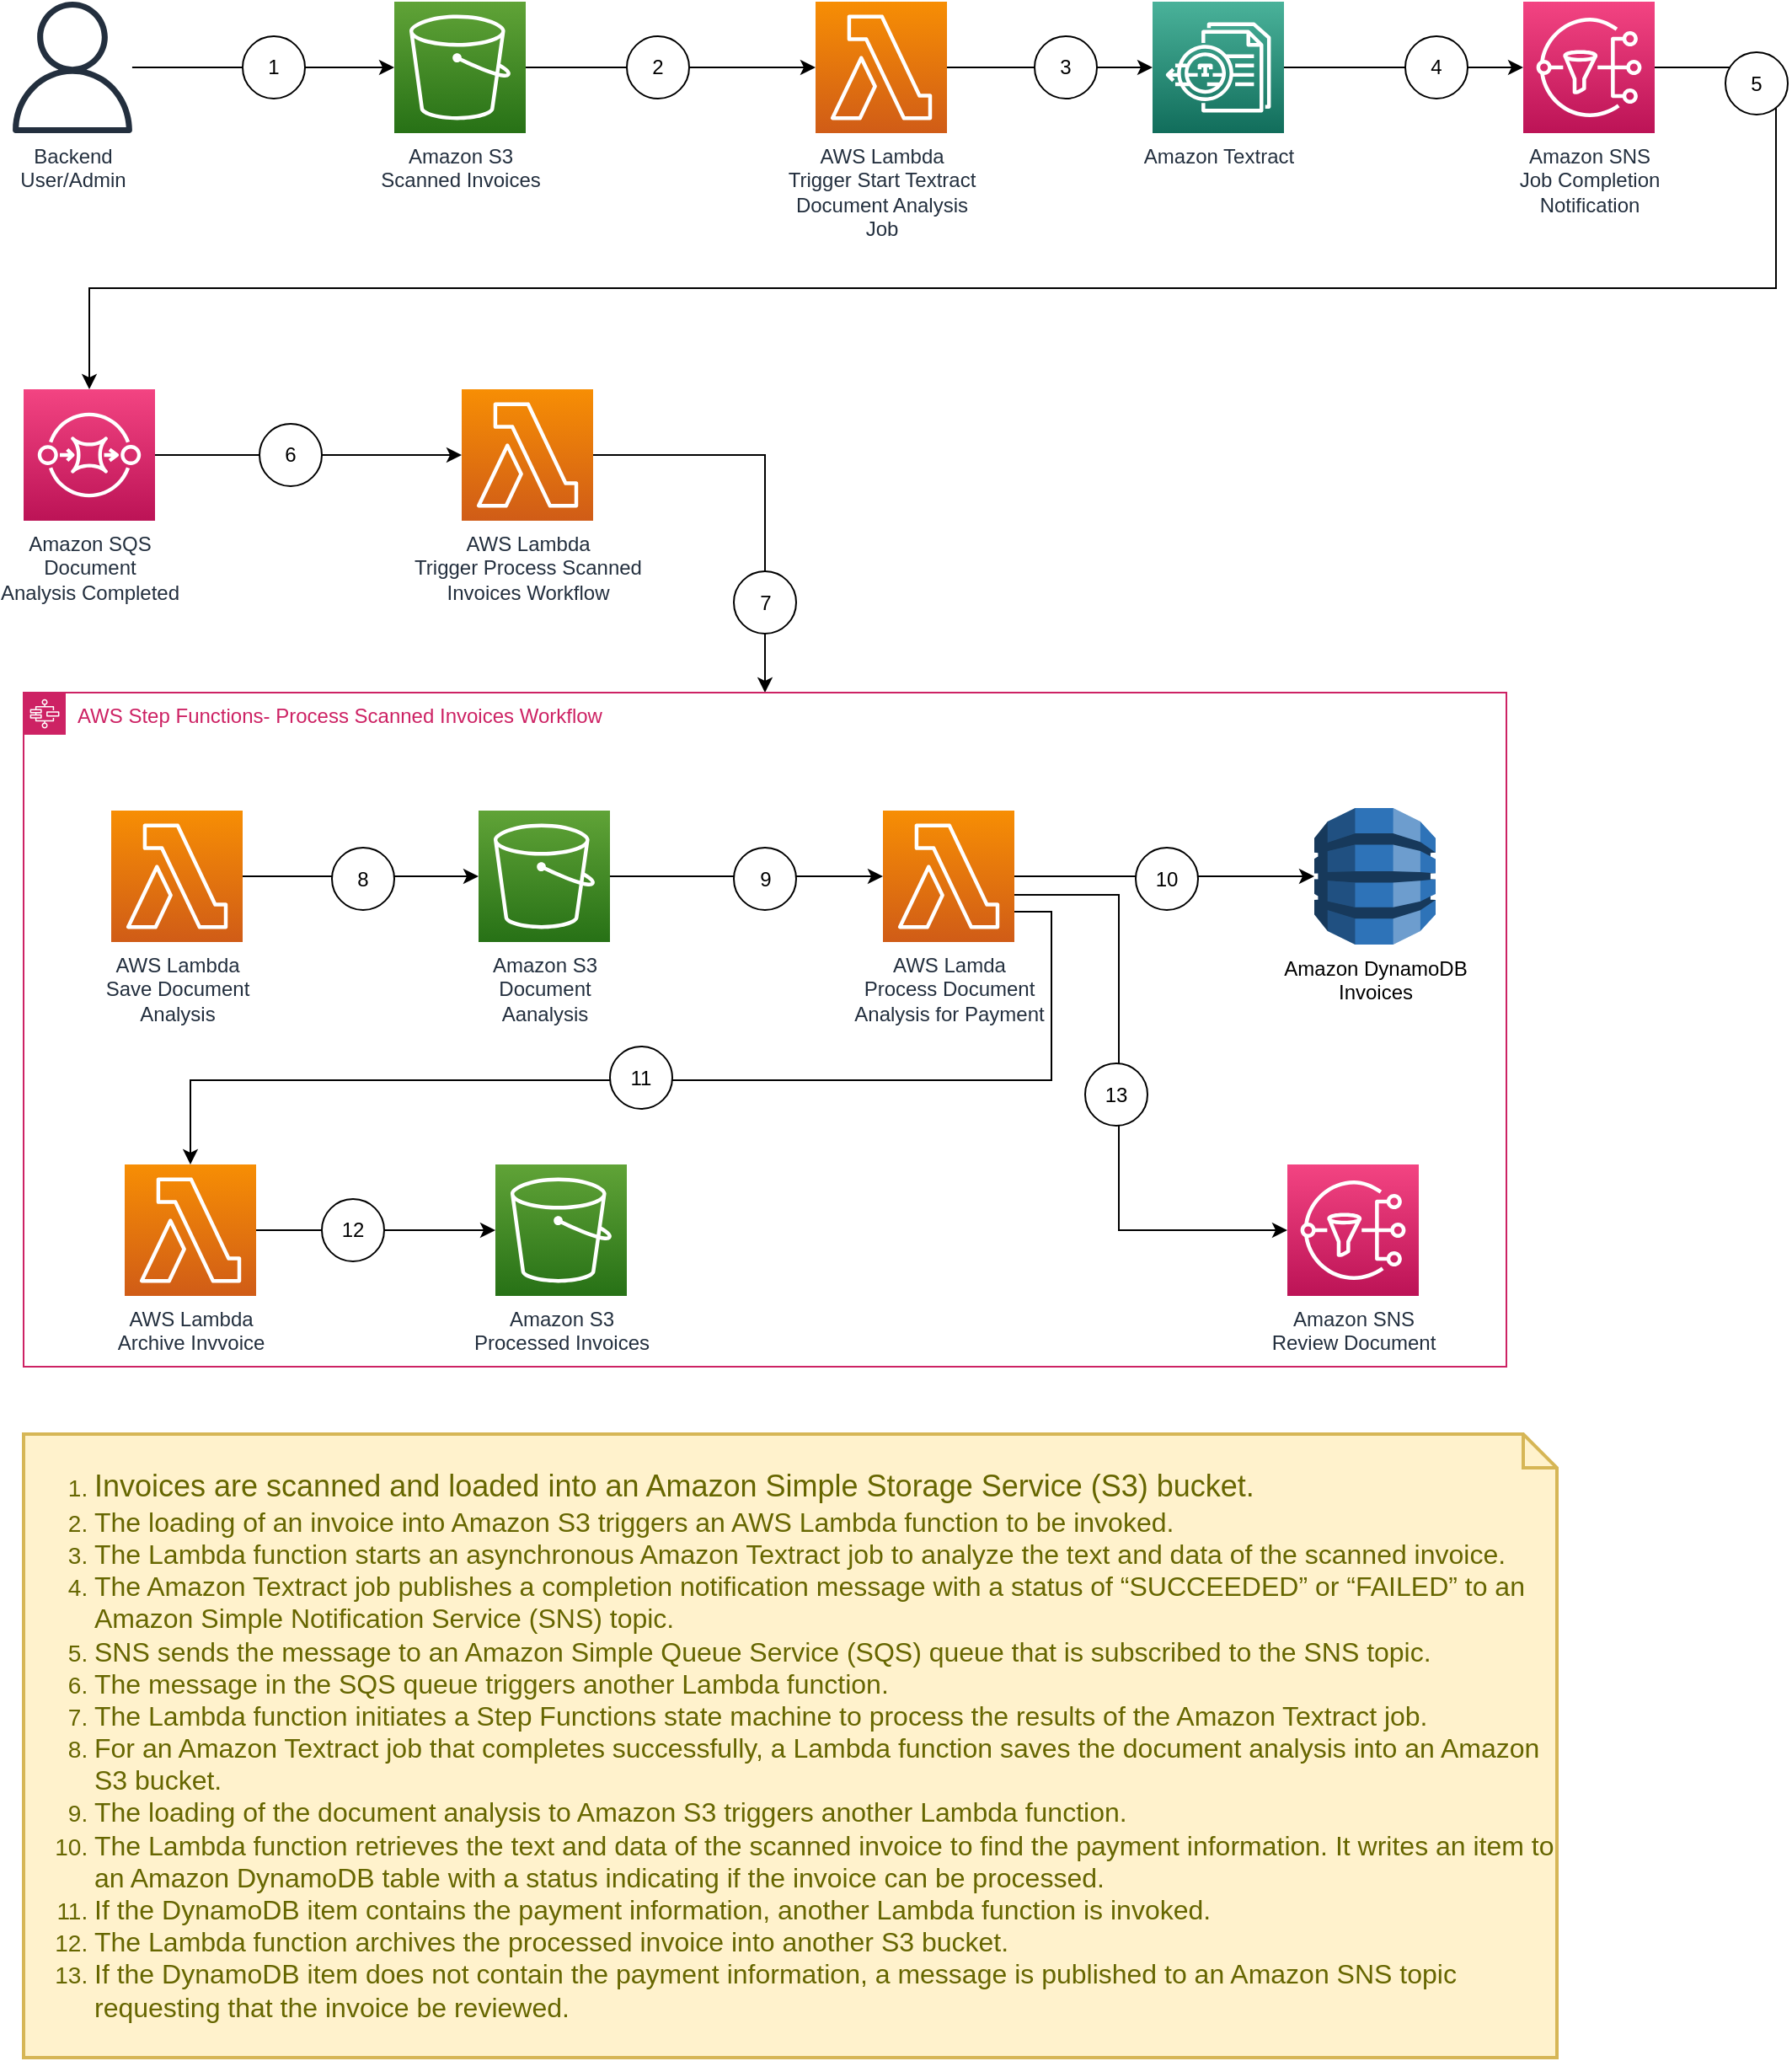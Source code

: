 <mxfile version="14.4.3" type="device"><diagram id="lUJ4pOIhvz95zUvI12nB" name="Page-1"><mxGraphModel dx="1346" dy="822" grid="1" gridSize="10" guides="1" tooltips="1" connect="1" arrows="1" fold="1" page="1" pageScale="1" pageWidth="1100" pageHeight="850" math="0" shadow="0"><root><mxCell id="0"/><mxCell id="1" parent="0"/><mxCell id="dIYVdU7DqtwPoiGQGgj7-1" value="Backend&lt;br&gt;User/Admin" style="outlineConnect=0;fontColor=#232F3E;gradientColor=none;fillColor=#232F3E;strokeColor=none;dashed=0;verticalLabelPosition=bottom;verticalAlign=top;align=center;html=1;fontSize=12;fontStyle=0;aspect=fixed;pointerEvents=1;shape=mxgraph.aws4.user;" parent="1" vertex="1"><mxGeometry x="20" y="20" width="78" height="78" as="geometry"/></mxCell><mxCell id="X-wX7c2lEbzb5H31H-0g-27" style="edgeStyle=orthogonalEdgeStyle;rounded=0;orthogonalLoop=1;jettySize=auto;html=1;" parent="1" source="dIYVdU7DqtwPoiGQGgj7-2" target="X-wX7c2lEbzb5H31H-0g-6" edge="1"><mxGeometry relative="1" as="geometry"/></mxCell><mxCell id="dIYVdU7DqtwPoiGQGgj7-2" value="&lt;div&gt;&lt;span&gt;Amazon S3 &lt;br&gt;Scanned Invoices&lt;/span&gt;&lt;/div&gt;" style="points=[[0,0,0],[0.25,0,0],[0.5,0,0],[0.75,0,0],[1,0,0],[0,1,0],[0.25,1,0],[0.5,1,0],[0.75,1,0],[1,1,0],[0,0.25,0],[0,0.5,0],[0,0.75,0],[1,0.25,0],[1,0.5,0],[1,0.75,0]];outlineConnect=0;fontColor=#232F3E;gradientColor=#60A337;gradientDirection=north;fillColor=#277116;strokeColor=#ffffff;dashed=0;verticalLabelPosition=bottom;verticalAlign=top;align=center;html=1;fontSize=12;fontStyle=0;aspect=fixed;shape=mxgraph.aws4.resourceIcon;resIcon=mxgraph.aws4.s3;" parent="1" vertex="1"><mxGeometry x="250" y="20" width="78" height="78" as="geometry"/></mxCell><mxCell id="X-wX7c2lEbzb5H31H-0g-32" style="edgeStyle=orthogonalEdgeStyle;rounded=0;orthogonalLoop=1;jettySize=auto;html=1;entryX=0;entryY=0.5;entryDx=0;entryDy=0;entryPerimeter=0;" parent="1" source="X-wX7c2lEbzb5H31H-0g-6" target="X-wX7c2lEbzb5H31H-0g-7" edge="1"><mxGeometry relative="1" as="geometry"/></mxCell><mxCell id="X-wX7c2lEbzb5H31H-0g-6" value="AWS Lambda&lt;br&gt;Trigger Start Textract&lt;br&gt;Document Analysis&lt;br&gt;Job" style="points=[[0,0,0],[0.25,0,0],[0.5,0,0],[0.75,0,0],[1,0,0],[0,1,0],[0.25,1,0],[0.5,1,0],[0.75,1,0],[1,1,0],[0,0.25,0],[0,0.5,0],[0,0.75,0],[1,0.25,0],[1,0.5,0],[1,0.75,0]];outlineConnect=0;fontColor=#232F3E;gradientColor=#F78E04;gradientDirection=north;fillColor=#D05C17;strokeColor=#ffffff;dashed=0;verticalLabelPosition=bottom;verticalAlign=top;align=center;html=1;fontSize=12;fontStyle=0;aspect=fixed;shape=mxgraph.aws4.resourceIcon;resIcon=mxgraph.aws4.lambda;" parent="1" vertex="1"><mxGeometry x="500" y="20" width="78" height="78" as="geometry"/></mxCell><mxCell id="X-wX7c2lEbzb5H31H-0g-41" style="edgeStyle=orthogonalEdgeStyle;rounded=0;orthogonalLoop=1;jettySize=auto;html=1;" parent="1" source="X-wX7c2lEbzb5H31H-0g-7" target="X-wX7c2lEbzb5H31H-0g-8" edge="1"><mxGeometry relative="1" as="geometry"/></mxCell><mxCell id="X-wX7c2lEbzb5H31H-0g-7" value="Amazon Textract" style="points=[[0,0,0],[0.25,0,0],[0.5,0,0],[0.75,0,0],[1,0,0],[0,1,0],[0.25,1,0],[0.5,1,0],[0.75,1,0],[1,1,0],[0,0.25,0],[0,0.5,0],[0,0.75,0],[1,0.25,0],[1,0.5,0],[1,0.75,0]];outlineConnect=0;fontColor=#232F3E;gradientColor=#4AB29A;gradientDirection=north;fillColor=#116D5B;strokeColor=#ffffff;dashed=0;verticalLabelPosition=bottom;verticalAlign=top;align=center;html=1;fontSize=12;fontStyle=0;aspect=fixed;shape=mxgraph.aws4.resourceIcon;resIcon=mxgraph.aws4.textract;" parent="1" vertex="1"><mxGeometry x="700" y="20" width="78" height="78" as="geometry"/></mxCell><mxCell id="X-wX7c2lEbzb5H31H-0g-50" style="edgeStyle=orthogonalEdgeStyle;rounded=0;orthogonalLoop=1;jettySize=auto;html=1;" parent="1" source="X-wX7c2lEbzb5H31H-0g-8" target="X-wX7c2lEbzb5H31H-0g-9" edge="1"><mxGeometry relative="1" as="geometry"><Array as="points"><mxPoint x="1070" y="59"/><mxPoint x="1070" y="190"/><mxPoint x="69" y="190"/></Array></mxGeometry></mxCell><mxCell id="X-wX7c2lEbzb5H31H-0g-8" value="Amazon SNS&lt;br&gt;Job Completion&lt;br&gt;Notification" style="points=[[0,0,0],[0.25,0,0],[0.5,0,0],[0.75,0,0],[1,0,0],[0,1,0],[0.25,1,0],[0.5,1,0],[0.75,1,0],[1,1,0],[0,0.25,0],[0,0.5,0],[0,0.75,0],[1,0.25,0],[1,0.5,0],[1,0.75,0]];outlineConnect=0;fontColor=#232F3E;gradientColor=#F34482;gradientDirection=north;fillColor=#BC1356;strokeColor=#ffffff;dashed=0;verticalLabelPosition=bottom;verticalAlign=top;align=center;html=1;fontSize=12;fontStyle=0;aspect=fixed;shape=mxgraph.aws4.resourceIcon;resIcon=mxgraph.aws4.sns;" parent="1" vertex="1"><mxGeometry x="920" y="20" width="78" height="78" as="geometry"/></mxCell><mxCell id="X-wX7c2lEbzb5H31H-0g-55" style="edgeStyle=orthogonalEdgeStyle;rounded=0;orthogonalLoop=1;jettySize=auto;html=1;" parent="1" source="X-wX7c2lEbzb5H31H-0g-9" target="X-wX7c2lEbzb5H31H-0g-10" edge="1"><mxGeometry relative="1" as="geometry"/></mxCell><mxCell id="X-wX7c2lEbzb5H31H-0g-9" value="Amazon SQS&lt;br&gt;Document&lt;br&gt;Analysis Completed" style="points=[[0,0,0],[0.25,0,0],[0.5,0,0],[0.75,0,0],[1,0,0],[0,1,0],[0.25,1,0],[0.5,1,0],[0.75,1,0],[1,1,0],[0,0.25,0],[0,0.5,0],[0,0.75,0],[1,0.25,0],[1,0.5,0],[1,0.75,0]];outlineConnect=0;fontColor=#232F3E;gradientColor=#F34482;gradientDirection=north;fillColor=#BC1356;strokeColor=#ffffff;dashed=0;verticalLabelPosition=bottom;verticalAlign=top;align=center;html=1;fontSize=12;fontStyle=0;aspect=fixed;shape=mxgraph.aws4.resourceIcon;resIcon=mxgraph.aws4.sqs;" parent="1" vertex="1"><mxGeometry x="30" y="250" width="78" height="78" as="geometry"/></mxCell><mxCell id="X-wX7c2lEbzb5H31H-0g-60" style="edgeStyle=orthogonalEdgeStyle;rounded=0;orthogonalLoop=1;jettySize=auto;html=1;" parent="1" source="X-wX7c2lEbzb5H31H-0g-10" target="X-wX7c2lEbzb5H31H-0g-11" edge="1"><mxGeometry relative="1" as="geometry"><Array as="points"><mxPoint x="470" y="289"/></Array></mxGeometry></mxCell><mxCell id="X-wX7c2lEbzb5H31H-0g-10" value="AWS Lambda&lt;br&gt;Trigger Process Scanned&lt;br&gt;Invoices Workflow" style="points=[[0,0,0],[0.25,0,0],[0.5,0,0],[0.75,0,0],[1,0,0],[0,1,0],[0.25,1,0],[0.5,1,0],[0.75,1,0],[1,1,0],[0,0.25,0],[0,0.5,0],[0,0.75,0],[1,0.25,0],[1,0.5,0],[1,0.75,0]];outlineConnect=0;fontColor=#232F3E;gradientColor=#F78E04;gradientDirection=north;fillColor=#D05C17;strokeColor=#ffffff;dashed=0;verticalLabelPosition=bottom;verticalAlign=top;align=center;html=1;fontSize=12;fontStyle=0;aspect=fixed;shape=mxgraph.aws4.resourceIcon;resIcon=mxgraph.aws4.lambda;" parent="1" vertex="1"><mxGeometry x="290" y="250" width="78" height="78" as="geometry"/></mxCell><mxCell id="X-wX7c2lEbzb5H31H-0g-19" value="" style="group" parent="1" vertex="1" connectable="0"><mxGeometry x="160" y="40.5" width="37" height="37" as="geometry"/></mxCell><mxCell id="X-wX7c2lEbzb5H31H-0g-23" value="" style="group" parent="X-wX7c2lEbzb5H31H-0g-19" vertex="1" connectable="0"><mxGeometry width="37" height="37" as="geometry"/></mxCell><mxCell id="dIYVdU7DqtwPoiGQGgj7-3" style="edgeStyle=orthogonalEdgeStyle;rounded=0;orthogonalLoop=1;jettySize=auto;html=1;" parent="X-wX7c2lEbzb5H31H-0g-23" source="dIYVdU7DqtwPoiGQGgj7-1" target="dIYVdU7DqtwPoiGQGgj7-2" edge="1"><mxGeometry relative="1" as="geometry"/></mxCell><mxCell id="dIYVdU7DqtwPoiGQGgj7-5" value="1" style="ellipse;whiteSpace=wrap;html=1;aspect=fixed;" parent="X-wX7c2lEbzb5H31H-0g-23" vertex="1"><mxGeometry width="37" height="37" as="geometry"/></mxCell><mxCell id="X-wX7c2lEbzb5H31H-0g-28" value="" style="group" parent="1" vertex="1" connectable="0"><mxGeometry x="388" y="40.5" width="37" height="37" as="geometry"/></mxCell><mxCell id="X-wX7c2lEbzb5H31H-0g-29" value="" style="group" parent="X-wX7c2lEbzb5H31H-0g-28" vertex="1" connectable="0"><mxGeometry width="37" height="37" as="geometry"/></mxCell><mxCell id="X-wX7c2lEbzb5H31H-0g-30" style="edgeStyle=orthogonalEdgeStyle;rounded=0;orthogonalLoop=1;jettySize=auto;html=1;" parent="X-wX7c2lEbzb5H31H-0g-29" edge="1"><mxGeometry relative="1" as="geometry"/></mxCell><mxCell id="X-wX7c2lEbzb5H31H-0g-31" value="2" style="ellipse;whiteSpace=wrap;html=1;aspect=fixed;" parent="X-wX7c2lEbzb5H31H-0g-29" vertex="1"><mxGeometry width="37" height="37" as="geometry"/></mxCell><mxCell id="X-wX7c2lEbzb5H31H-0g-37" value="" style="group" parent="1" vertex="1" connectable="0"><mxGeometry x="630" y="40.5" width="37" height="37" as="geometry"/></mxCell><mxCell id="X-wX7c2lEbzb5H31H-0g-38" value="" style="group" parent="X-wX7c2lEbzb5H31H-0g-37" vertex="1" connectable="0"><mxGeometry width="37" height="37" as="geometry"/></mxCell><mxCell id="X-wX7c2lEbzb5H31H-0g-39" style="edgeStyle=orthogonalEdgeStyle;rounded=0;orthogonalLoop=1;jettySize=auto;html=1;" parent="X-wX7c2lEbzb5H31H-0g-38" edge="1"><mxGeometry relative="1" as="geometry"/></mxCell><mxCell id="X-wX7c2lEbzb5H31H-0g-40" value="3" style="ellipse;whiteSpace=wrap;html=1;aspect=fixed;" parent="X-wX7c2lEbzb5H31H-0g-38" vertex="1"><mxGeometry width="37" height="37" as="geometry"/></mxCell><mxCell id="X-wX7c2lEbzb5H31H-0g-46" value="" style="group" parent="1" vertex="1" connectable="0"><mxGeometry x="850" y="40.5" width="37" height="37" as="geometry"/></mxCell><mxCell id="X-wX7c2lEbzb5H31H-0g-47" value="" style="group" parent="X-wX7c2lEbzb5H31H-0g-46" vertex="1" connectable="0"><mxGeometry width="37" height="37" as="geometry"/></mxCell><mxCell id="X-wX7c2lEbzb5H31H-0g-48" style="edgeStyle=orthogonalEdgeStyle;rounded=0;orthogonalLoop=1;jettySize=auto;html=1;" parent="X-wX7c2lEbzb5H31H-0g-47" edge="1"><mxGeometry relative="1" as="geometry"/></mxCell><mxCell id="X-wX7c2lEbzb5H31H-0g-49" value="4" style="ellipse;whiteSpace=wrap;html=1;aspect=fixed;" parent="X-wX7c2lEbzb5H31H-0g-47" vertex="1"><mxGeometry width="37" height="37" as="geometry"/></mxCell><mxCell id="X-wX7c2lEbzb5H31H-0g-51" value="" style="group" parent="1" vertex="1" connectable="0"><mxGeometry x="1040" y="50" width="37" height="37" as="geometry"/></mxCell><mxCell id="X-wX7c2lEbzb5H31H-0g-52" value="" style="group" parent="X-wX7c2lEbzb5H31H-0g-51" vertex="1" connectable="0"><mxGeometry width="37" height="37" as="geometry"/></mxCell><mxCell id="X-wX7c2lEbzb5H31H-0g-53" style="edgeStyle=orthogonalEdgeStyle;rounded=0;orthogonalLoop=1;jettySize=auto;html=1;" parent="X-wX7c2lEbzb5H31H-0g-52" edge="1"><mxGeometry relative="1" as="geometry"/></mxCell><mxCell id="X-wX7c2lEbzb5H31H-0g-54" value="5" style="ellipse;whiteSpace=wrap;html=1;aspect=fixed;" parent="X-wX7c2lEbzb5H31H-0g-52" vertex="1"><mxGeometry width="37" height="37" as="geometry"/></mxCell><mxCell id="X-wX7c2lEbzb5H31H-0g-56" value="" style="group" parent="1" vertex="1" connectable="0"><mxGeometry x="170" y="270.5" width="37" height="37" as="geometry"/></mxCell><mxCell id="X-wX7c2lEbzb5H31H-0g-57" value="" style="group" parent="X-wX7c2lEbzb5H31H-0g-56" vertex="1" connectable="0"><mxGeometry width="37" height="37" as="geometry"/></mxCell><mxCell id="X-wX7c2lEbzb5H31H-0g-58" style="edgeStyle=orthogonalEdgeStyle;rounded=0;orthogonalLoop=1;jettySize=auto;html=1;" parent="X-wX7c2lEbzb5H31H-0g-57" edge="1"><mxGeometry relative="1" as="geometry"/></mxCell><mxCell id="X-wX7c2lEbzb5H31H-0g-59" value="6" style="ellipse;whiteSpace=wrap;html=1;aspect=fixed;" parent="X-wX7c2lEbzb5H31H-0g-57" vertex="1"><mxGeometry width="37" height="37" as="geometry"/></mxCell><mxCell id="X-wX7c2lEbzb5H31H-0g-61" value="7" style="ellipse;whiteSpace=wrap;html=1;aspect=fixed;" parent="1" vertex="1"><mxGeometry x="451.5" y="358" width="37" height="37" as="geometry"/></mxCell><mxCell id="X-wX7c2lEbzb5H31H-0g-93" value="" style="group" parent="1" vertex="1" connectable="0"><mxGeometry x="30" y="430" width="880" height="420" as="geometry"/></mxCell><mxCell id="X-wX7c2lEbzb5H31H-0g-11" value="AWS Step Functions- Process Scanned Invoices Workflow" style="points=[[0,0],[0.25,0],[0.5,0],[0.75,0],[1,0],[1,0.25],[1,0.5],[1,0.75],[1,1],[0.75,1],[0.5,1],[0.25,1],[0,1],[0,0.75],[0,0.5],[0,0.25]];outlineConnect=0;gradientColor=none;html=1;whiteSpace=wrap;fontSize=12;fontStyle=0;shape=mxgraph.aws4.group;grIcon=mxgraph.aws4.group_aws_step_functions_workflow;strokeColor=#CD2264;fillColor=none;verticalAlign=top;align=left;spacingLeft=30;fontColor=#CD2264;dashed=0;" parent="X-wX7c2lEbzb5H31H-0g-93" vertex="1"><mxGeometry width="880" height="400" as="geometry"/></mxCell><mxCell id="X-wX7c2lEbzb5H31H-0g-12" value="AWS Lambda&lt;br&gt;Save Document&lt;br&gt;Analysis" style="points=[[0,0,0],[0.25,0,0],[0.5,0,0],[0.75,0,0],[1,0,0],[0,1,0],[0.25,1,0],[0.5,1,0],[0.75,1,0],[1,1,0],[0,0.25,0],[0,0.5,0],[0,0.75,0],[1,0.25,0],[1,0.5,0],[1,0.75,0]];outlineConnect=0;fontColor=#232F3E;gradientColor=#F78E04;gradientDirection=north;fillColor=#D05C17;strokeColor=#ffffff;dashed=0;verticalLabelPosition=bottom;verticalAlign=top;align=center;html=1;fontSize=12;fontStyle=0;aspect=fixed;shape=mxgraph.aws4.resourceIcon;resIcon=mxgraph.aws4.lambda;" parent="X-wX7c2lEbzb5H31H-0g-93" vertex="1"><mxGeometry x="52" y="70" width="78" height="78" as="geometry"/></mxCell><mxCell id="X-wX7c2lEbzb5H31H-0g-13" value="Amazon S3&lt;br&gt;Document&lt;br&gt;Aanalysis" style="points=[[0,0,0],[0.25,0,0],[0.5,0,0],[0.75,0,0],[1,0,0],[0,1,0],[0.25,1,0],[0.5,1,0],[0.75,1,0],[1,1,0],[0,0.25,0],[0,0.5,0],[0,0.75,0],[1,0.25,0],[1,0.5,0],[1,0.75,0]];outlineConnect=0;fontColor=#232F3E;gradientColor=#60A337;gradientDirection=north;fillColor=#277116;strokeColor=#ffffff;dashed=0;verticalLabelPosition=bottom;verticalAlign=top;align=center;html=1;fontSize=12;fontStyle=0;aspect=fixed;shape=mxgraph.aws4.resourceIcon;resIcon=mxgraph.aws4.s3;" parent="X-wX7c2lEbzb5H31H-0g-93" vertex="1"><mxGeometry x="270" y="70" width="78" height="78" as="geometry"/></mxCell><mxCell id="X-wX7c2lEbzb5H31H-0g-63" style="edgeStyle=orthogonalEdgeStyle;rounded=0;orthogonalLoop=1;jettySize=auto;html=1;" parent="X-wX7c2lEbzb5H31H-0g-93" source="X-wX7c2lEbzb5H31H-0g-12" target="X-wX7c2lEbzb5H31H-0g-13" edge="1"><mxGeometry relative="1" as="geometry"/></mxCell><mxCell id="X-wX7c2lEbzb5H31H-0g-14" value="AWS Lamda&lt;br&gt;Process Document&lt;br&gt;Analysis for Payment" style="points=[[0,0,0],[0.25,0,0],[0.5,0,0],[0.75,0,0],[1,0,0],[0,1,0],[0.25,1,0],[0.5,1,0],[0.75,1,0],[1,1,0],[0,0.25,0],[0,0.5,0],[0,0.75,0],[1,0.25,0],[1,0.5,0],[1,0.75,0]];outlineConnect=0;fontColor=#232F3E;gradientColor=#F78E04;gradientDirection=north;fillColor=#D05C17;strokeColor=#ffffff;dashed=0;verticalLabelPosition=bottom;verticalAlign=top;align=center;html=1;fontSize=12;fontStyle=0;aspect=fixed;shape=mxgraph.aws4.resourceIcon;resIcon=mxgraph.aws4.lambda;" parent="X-wX7c2lEbzb5H31H-0g-93" vertex="1"><mxGeometry x="510" y="70" width="78" height="78" as="geometry"/></mxCell><mxCell id="X-wX7c2lEbzb5H31H-0g-68" style="edgeStyle=orthogonalEdgeStyle;rounded=0;orthogonalLoop=1;jettySize=auto;html=1;" parent="X-wX7c2lEbzb5H31H-0g-93" source="X-wX7c2lEbzb5H31H-0g-13" target="X-wX7c2lEbzb5H31H-0g-14" edge="1"><mxGeometry relative="1" as="geometry"/></mxCell><mxCell id="X-wX7c2lEbzb5H31H-0g-15" value="Amazon DynamoDB&lt;br&gt;Invoices" style="outlineConnect=0;dashed=0;verticalLabelPosition=bottom;verticalAlign=top;align=center;html=1;shape=mxgraph.aws3.dynamo_db;fillColor=#2E73B8;gradientColor=none;" parent="X-wX7c2lEbzb5H31H-0g-93" vertex="1"><mxGeometry x="766" y="68.5" width="72" height="81" as="geometry"/></mxCell><mxCell id="X-wX7c2lEbzb5H31H-0g-73" style="edgeStyle=orthogonalEdgeStyle;rounded=0;orthogonalLoop=1;jettySize=auto;html=1;" parent="X-wX7c2lEbzb5H31H-0g-93" source="X-wX7c2lEbzb5H31H-0g-14" target="X-wX7c2lEbzb5H31H-0g-15" edge="1"><mxGeometry relative="1" as="geometry"/></mxCell><mxCell id="X-wX7c2lEbzb5H31H-0g-16" value="AWS Lambda&lt;br&gt;Archive Invvoice" style="points=[[0,0,0],[0.25,0,0],[0.5,0,0],[0.75,0,0],[1,0,0],[0,1,0],[0.25,1,0],[0.5,1,0],[0.75,1,0],[1,1,0],[0,0.25,0],[0,0.5,0],[0,0.75,0],[1,0.25,0],[1,0.5,0],[1,0.75,0]];outlineConnect=0;fontColor=#232F3E;gradientColor=#F78E04;gradientDirection=north;fillColor=#D05C17;strokeColor=#ffffff;dashed=0;verticalLabelPosition=bottom;verticalAlign=top;align=center;html=1;fontSize=12;fontStyle=0;aspect=fixed;shape=mxgraph.aws4.resourceIcon;resIcon=mxgraph.aws4.lambda;" parent="X-wX7c2lEbzb5H31H-0g-93" vertex="1"><mxGeometry x="60" y="280" width="78" height="78" as="geometry"/></mxCell><mxCell id="X-wX7c2lEbzb5H31H-0g-78" style="edgeStyle=orthogonalEdgeStyle;rounded=0;orthogonalLoop=1;jettySize=auto;html=1;" parent="X-wX7c2lEbzb5H31H-0g-93" source="X-wX7c2lEbzb5H31H-0g-14" target="X-wX7c2lEbzb5H31H-0g-16" edge="1"><mxGeometry relative="1" as="geometry"><Array as="points"><mxPoint x="610" y="130"/><mxPoint x="610" y="230"/><mxPoint x="99" y="230"/></Array></mxGeometry></mxCell><mxCell id="X-wX7c2lEbzb5H31H-0g-17" value="Amazon S3&lt;br&gt;Processed Invoices" style="points=[[0,0,0],[0.25,0,0],[0.5,0,0],[0.75,0,0],[1,0,0],[0,1,0],[0.25,1,0],[0.5,1,0],[0.75,1,0],[1,1,0],[0,0.25,0],[0,0.5,0],[0,0.75,0],[1,0.25,0],[1,0.5,0],[1,0.75,0]];outlineConnect=0;fontColor=#232F3E;gradientColor=#60A337;gradientDirection=north;fillColor=#277116;strokeColor=#ffffff;dashed=0;verticalLabelPosition=bottom;verticalAlign=top;align=center;html=1;fontSize=12;fontStyle=0;aspect=fixed;shape=mxgraph.aws4.resourceIcon;resIcon=mxgraph.aws4.s3;" parent="X-wX7c2lEbzb5H31H-0g-93" vertex="1"><mxGeometry x="280" y="280" width="78" height="78" as="geometry"/></mxCell><mxCell id="X-wX7c2lEbzb5H31H-0g-83" style="edgeStyle=orthogonalEdgeStyle;rounded=0;orthogonalLoop=1;jettySize=auto;html=1;entryX=0;entryY=0.5;entryDx=0;entryDy=0;entryPerimeter=0;" parent="X-wX7c2lEbzb5H31H-0g-93" source="X-wX7c2lEbzb5H31H-0g-16" target="X-wX7c2lEbzb5H31H-0g-17" edge="1"><mxGeometry relative="1" as="geometry"/></mxCell><mxCell id="X-wX7c2lEbzb5H31H-0g-18" value="Amazon SNS&lt;br&gt;Review Document" style="points=[[0,0,0],[0.25,0,0],[0.5,0,0],[0.75,0,0],[1,0,0],[0,1,0],[0.25,1,0],[0.5,1,0],[0.75,1,0],[1,1,0],[0,0.25,0],[0,0.5,0],[0,0.75,0],[1,0.25,0],[1,0.5,0],[1,0.75,0]];outlineConnect=0;fontColor=#232F3E;gradientColor=#F34482;gradientDirection=north;fillColor=#BC1356;strokeColor=#ffffff;dashed=0;verticalLabelPosition=bottom;verticalAlign=top;align=center;html=1;fontSize=12;fontStyle=0;aspect=fixed;shape=mxgraph.aws4.resourceIcon;resIcon=mxgraph.aws4.sns;" parent="X-wX7c2lEbzb5H31H-0g-93" vertex="1"><mxGeometry x="750" y="280" width="78" height="78" as="geometry"/></mxCell><mxCell id="X-wX7c2lEbzb5H31H-0g-88" style="edgeStyle=orthogonalEdgeStyle;rounded=0;orthogonalLoop=1;jettySize=auto;html=1;" parent="X-wX7c2lEbzb5H31H-0g-93" source="X-wX7c2lEbzb5H31H-0g-14" target="X-wX7c2lEbzb5H31H-0g-18" edge="1"><mxGeometry relative="1" as="geometry"><Array as="points"><mxPoint x="650" y="120"/><mxPoint x="650" y="319"/></Array></mxGeometry></mxCell><mxCell id="X-wX7c2lEbzb5H31H-0g-64" value="" style="group" parent="X-wX7c2lEbzb5H31H-0g-93" vertex="1" connectable="0"><mxGeometry x="183" y="92" width="37" height="37" as="geometry"/></mxCell><mxCell id="X-wX7c2lEbzb5H31H-0g-65" value="" style="group" parent="X-wX7c2lEbzb5H31H-0g-64" vertex="1" connectable="0"><mxGeometry width="37" height="37" as="geometry"/></mxCell><mxCell id="X-wX7c2lEbzb5H31H-0g-66" style="edgeStyle=orthogonalEdgeStyle;rounded=0;orthogonalLoop=1;jettySize=auto;html=1;" parent="X-wX7c2lEbzb5H31H-0g-65" edge="1"><mxGeometry relative="1" as="geometry"/></mxCell><mxCell id="X-wX7c2lEbzb5H31H-0g-67" value="8" style="ellipse;whiteSpace=wrap;html=1;aspect=fixed;" parent="X-wX7c2lEbzb5H31H-0g-65" vertex="1"><mxGeometry width="37" height="37" as="geometry"/></mxCell><mxCell id="X-wX7c2lEbzb5H31H-0g-69" value="" style="group" parent="X-wX7c2lEbzb5H31H-0g-93" vertex="1" connectable="0"><mxGeometry x="421.5" y="92" width="37" height="37" as="geometry"/></mxCell><mxCell id="X-wX7c2lEbzb5H31H-0g-70" value="" style="group" parent="X-wX7c2lEbzb5H31H-0g-69" vertex="1" connectable="0"><mxGeometry width="37" height="37" as="geometry"/></mxCell><mxCell id="X-wX7c2lEbzb5H31H-0g-71" style="edgeStyle=orthogonalEdgeStyle;rounded=0;orthogonalLoop=1;jettySize=auto;html=1;" parent="X-wX7c2lEbzb5H31H-0g-70" edge="1"><mxGeometry relative="1" as="geometry"/></mxCell><mxCell id="X-wX7c2lEbzb5H31H-0g-72" value="9" style="ellipse;whiteSpace=wrap;html=1;aspect=fixed;" parent="X-wX7c2lEbzb5H31H-0g-70" vertex="1"><mxGeometry width="37" height="37" as="geometry"/></mxCell><mxCell id="X-wX7c2lEbzb5H31H-0g-74" value="" style="group" parent="X-wX7c2lEbzb5H31H-0g-93" vertex="1" connectable="0"><mxGeometry x="660" y="92" width="37" height="37" as="geometry"/></mxCell><mxCell id="X-wX7c2lEbzb5H31H-0g-75" value="" style="group" parent="X-wX7c2lEbzb5H31H-0g-74" vertex="1" connectable="0"><mxGeometry width="37" height="37" as="geometry"/></mxCell><mxCell id="X-wX7c2lEbzb5H31H-0g-76" style="edgeStyle=orthogonalEdgeStyle;rounded=0;orthogonalLoop=1;jettySize=auto;html=1;" parent="X-wX7c2lEbzb5H31H-0g-75" edge="1"><mxGeometry relative="1" as="geometry"/></mxCell><mxCell id="X-wX7c2lEbzb5H31H-0g-77" value="10" style="ellipse;whiteSpace=wrap;html=1;aspect=fixed;" parent="X-wX7c2lEbzb5H31H-0g-75" vertex="1"><mxGeometry width="37" height="37" as="geometry"/></mxCell><mxCell id="X-wX7c2lEbzb5H31H-0g-79" value="" style="group" parent="X-wX7c2lEbzb5H31H-0g-93" vertex="1" connectable="0"><mxGeometry x="348" y="210" width="37" height="37" as="geometry"/></mxCell><mxCell id="X-wX7c2lEbzb5H31H-0g-80" value="" style="group" parent="X-wX7c2lEbzb5H31H-0g-79" vertex="1" connectable="0"><mxGeometry width="37" height="37" as="geometry"/></mxCell><mxCell id="X-wX7c2lEbzb5H31H-0g-81" style="edgeStyle=orthogonalEdgeStyle;rounded=0;orthogonalLoop=1;jettySize=auto;html=1;" parent="X-wX7c2lEbzb5H31H-0g-80" edge="1"><mxGeometry relative="1" as="geometry"/></mxCell><mxCell id="X-wX7c2lEbzb5H31H-0g-82" value="11" style="ellipse;whiteSpace=wrap;html=1;aspect=fixed;" parent="X-wX7c2lEbzb5H31H-0g-80" vertex="1"><mxGeometry width="37" height="37" as="geometry"/></mxCell><mxCell id="X-wX7c2lEbzb5H31H-0g-84" value="" style="group" parent="X-wX7c2lEbzb5H31H-0g-93" vertex="1" connectable="0"><mxGeometry x="177" y="300.5" width="37" height="37" as="geometry"/></mxCell><mxCell id="X-wX7c2lEbzb5H31H-0g-85" value="" style="group" parent="X-wX7c2lEbzb5H31H-0g-84" vertex="1" connectable="0"><mxGeometry width="37" height="37" as="geometry"/></mxCell><mxCell id="X-wX7c2lEbzb5H31H-0g-86" style="edgeStyle=orthogonalEdgeStyle;rounded=0;orthogonalLoop=1;jettySize=auto;html=1;" parent="X-wX7c2lEbzb5H31H-0g-85" edge="1"><mxGeometry relative="1" as="geometry"/></mxCell><mxCell id="X-wX7c2lEbzb5H31H-0g-87" value="12" style="ellipse;whiteSpace=wrap;html=1;aspect=fixed;" parent="X-wX7c2lEbzb5H31H-0g-85" vertex="1"><mxGeometry width="37" height="37" as="geometry"/></mxCell><mxCell id="X-wX7c2lEbzb5H31H-0g-89" value="" style="group" parent="X-wX7c2lEbzb5H31H-0g-93" vertex="1" connectable="0"><mxGeometry x="630" y="220" width="37" height="37" as="geometry"/></mxCell><mxCell id="X-wX7c2lEbzb5H31H-0g-90" value="" style="group" parent="X-wX7c2lEbzb5H31H-0g-89" vertex="1" connectable="0"><mxGeometry width="37" height="37" as="geometry"/></mxCell><mxCell id="X-wX7c2lEbzb5H31H-0g-91" style="edgeStyle=orthogonalEdgeStyle;rounded=0;orthogonalLoop=1;jettySize=auto;html=1;" parent="X-wX7c2lEbzb5H31H-0g-90" edge="1"><mxGeometry relative="1" as="geometry"/></mxCell><mxCell id="X-wX7c2lEbzb5H31H-0g-92" value="13" style="ellipse;whiteSpace=wrap;html=1;aspect=fixed;" parent="X-wX7c2lEbzb5H31H-0g-90" vertex="1"><mxGeometry width="37" height="37" as="geometry"/></mxCell><mxCell id="X-wX7c2lEbzb5H31H-0g-94" value="&lt;div&gt;&lt;ol&gt;&lt;li&gt;&lt;font style=&quot;font-size: 18px&quot;&gt;Invoices are scanned and loaded into an Amazon Simple Storage Service (S3) bucket.&lt;/font&gt;&lt;/li&gt;&lt;li&gt;&lt;font size=&quot;3&quot;&gt;The loading of an invoice into Amazon S3 triggers an AWS Lambda function to be invoked.&lt;/font&gt;&lt;/li&gt;&lt;li&gt;&lt;font size=&quot;3&quot;&gt;The Lambda function starts an asynchronous Amazon Textract job to analyze the text and data of the scanned invoice.&lt;/font&gt;&lt;/li&gt;&lt;li&gt;&lt;font size=&quot;3&quot;&gt;The Amazon Textract job publishes a completion notification message with a status of “SUCCEEDED” or “FAILED” to an Amazon Simple Notification Service (SNS) topic.&lt;/font&gt;&lt;/li&gt;&lt;li&gt;&lt;font size=&quot;3&quot;&gt;SNS sends the message to an Amazon Simple Queue Service (SQS) queue that is subscribed to the SNS topic.&lt;/font&gt;&lt;/li&gt;&lt;li&gt;&lt;font size=&quot;3&quot;&gt;The message in the SQS queue triggers another Lambda function.&lt;/font&gt;&lt;/li&gt;&lt;li&gt;&lt;font size=&quot;3&quot;&gt;The Lambda function initiates a Step Functions state machine to process the results of the Amazon Textract job.&lt;/font&gt;&lt;/li&gt;&lt;li&gt;&lt;font size=&quot;3&quot;&gt;For an Amazon Textract job that completes successfully, a Lambda function saves the document analysis into an Amazon S3 bucket.&lt;/font&gt;&lt;/li&gt;&lt;li&gt;&lt;font size=&quot;3&quot;&gt;The loading of the document analysis to Amazon S3 triggers another Lambda function.&lt;/font&gt;&lt;/li&gt;&lt;li&gt;&lt;font size=&quot;3&quot;&gt;The Lambda function retrieves the text and data of the scanned invoice to find the payment information. It writes an item to an Amazon DynamoDB table with a status indicating if the invoice can be processed.&lt;/font&gt;&lt;/li&gt;&lt;li&gt;&lt;font size=&quot;3&quot;&gt;If the DynamoDB item contains the payment information, another Lambda function is invoked.&lt;/font&gt;&lt;/li&gt;&lt;li&gt;&lt;font size=&quot;3&quot;&gt;The Lambda function archives the processed invoice into another S3 bucket.&lt;/font&gt;&lt;/li&gt;&lt;li&gt;&lt;font size=&quot;3&quot;&gt;If the DynamoDB item does not contain the payment information, a message is published to an Amazon SNS topic requesting that the invoice be reviewed.&lt;/font&gt;&lt;/li&gt;&lt;/ol&gt;&lt;/div&gt;" style="shape=note;strokeWidth=2;fontSize=14;size=20;whiteSpace=wrap;html=1;fillColor=#fff2cc;strokeColor=#d6b656;fontColor=#666600;align=left;" parent="1" vertex="1"><mxGeometry x="30" y="870" width="910" height="370" as="geometry"/></mxCell></root></mxGraphModel></diagram></mxfile>